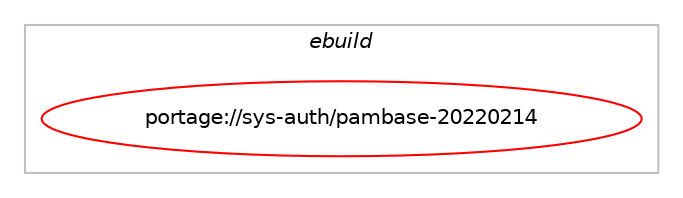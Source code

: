 digraph prolog {

# *************
# Graph options
# *************

newrank=true;
concentrate=true;
compound=true;
graph [rankdir=LR,fontname=Helvetica,fontsize=10,ranksep=1.5];#, ranksep=2.5, nodesep=0.2];
edge  [arrowhead=vee];
node  [fontname=Helvetica,fontsize=10];

# **********
# The ebuild
# **********

subgraph cluster_leftcol {
color=gray;
label=<<i>ebuild</i>>;
id [label="portage://sys-auth/pambase-20220214", color=red, width=4, href="../sys-auth/pambase-20220214.svg"];
}

# ****************
# The dependencies
# ****************

subgraph cluster_midcol {
color=gray;
label=<<i>dependencies</i>>;
subgraph cluster_compile {
fillcolor="#eeeeee";
style=filled;
label=<<i>compile</i>>;
}
subgraph cluster_compileandrun {
fillcolor="#eeeeee";
style=filled;
label=<<i>compile and run</i>>;
}
subgraph cluster_run {
fillcolor="#eeeeee";
style=filled;
label=<<i>run</i>>;
# *** BEGIN UNKNOWN DEPENDENCY TYPE (TODO) ***
# id -> equal(use_conditional_group(positive,caps,portage://sys-auth/pambase-20220214,[package_dependency(portage://sys-auth/pambase-20220214,run,no,sys-libs,libcap,none,[,,],[],[use(enable(pam),none)])]))
# *** END UNKNOWN DEPENDENCY TYPE (TODO) ***

# *** BEGIN UNKNOWN DEPENDENCY TYPE (TODO) ***
# id -> equal(use_conditional_group(positive,elogind,portage://sys-auth/pambase-20220214,[package_dependency(portage://sys-auth/pambase-20220214,run,no,sys-auth,elogind,none,[,,],[],[use(enable(pam),none)])]))
# *** END UNKNOWN DEPENDENCY TYPE (TODO) ***

# *** BEGIN UNKNOWN DEPENDENCY TYPE (TODO) ***
# id -> equal(use_conditional_group(positive,gnome-keyring,portage://sys-auth/pambase-20220214,[package_dependency(portage://sys-auth/pambase-20220214,run,no,gnome-base,gnome-keyring,none,[,,],[],[use(enable(pam),none)])]))
# *** END UNKNOWN DEPENDENCY TYPE (TODO) ***

# *** BEGIN UNKNOWN DEPENDENCY TYPE (TODO) ***
# id -> equal(use_conditional_group(positive,homed,portage://sys-auth/pambase-20220214,[package_dependency(portage://sys-auth/pambase-20220214,run,no,sys-apps,systemd,none,[,,],[],[use(enable(homed),none)])]))
# *** END UNKNOWN DEPENDENCY TYPE (TODO) ***

# *** BEGIN UNKNOWN DEPENDENCY TYPE (TODO) ***
# id -> equal(use_conditional_group(positive,mktemp,portage://sys-auth/pambase-20220214,[package_dependency(portage://sys-auth/pambase-20220214,run,no,sys-auth,pam_mktemp,none,[,,],[],[])]))
# *** END UNKNOWN DEPENDENCY TYPE (TODO) ***

# *** BEGIN UNKNOWN DEPENDENCY TYPE (TODO) ***
# id -> equal(use_conditional_group(positive,pam_krb5,portage://sys-auth/pambase-20220214,[package_dependency(portage://sys-auth/pambase-20220214,run,no,sys-libs,pam,greaterequal,[1.4.0,,,1.4.0],[],[]),package_dependency(portage://sys-auth/pambase-20220214,run,no,sys-auth,pam_krb5,none,[,,],[],[])]))
# *** END UNKNOWN DEPENDENCY TYPE (TODO) ***

# *** BEGIN UNKNOWN DEPENDENCY TYPE (TODO) ***
# id -> equal(use_conditional_group(positive,pam_ssh,portage://sys-auth/pambase-20220214,[package_dependency(portage://sys-auth/pambase-20220214,run,no,sys-auth,pam_ssh,none,[,,],[],[])]))
# *** END UNKNOWN DEPENDENCY TYPE (TODO) ***

# *** BEGIN UNKNOWN DEPENDENCY TYPE (TODO) ***
# id -> equal(use_conditional_group(positive,passwdqc,portage://sys-auth/pambase-20220214,[package_dependency(portage://sys-auth/pambase-20220214,run,no,sys-auth,passwdqc,greaterequal,[1.4.0,,-r1,1.4.0-r1],[],[])]))
# *** END UNKNOWN DEPENDENCY TYPE (TODO) ***

# *** BEGIN UNKNOWN DEPENDENCY TYPE (TODO) ***
# id -> equal(use_conditional_group(positive,pwquality,portage://sys-auth/pambase-20220214,[package_dependency(portage://sys-auth/pambase-20220214,run,no,dev-libs,libpwquality,none,[,,],[],[use(enable(pam),none)])]))
# *** END UNKNOWN DEPENDENCY TYPE (TODO) ***

# *** BEGIN UNKNOWN DEPENDENCY TYPE (TODO) ***
# id -> equal(use_conditional_group(positive,selinux,portage://sys-auth/pambase-20220214,[package_dependency(portage://sys-auth/pambase-20220214,run,no,sys-libs,pam,none,[,,],[],[use(enable(selinux),none)])]))
# *** END UNKNOWN DEPENDENCY TYPE (TODO) ***

# *** BEGIN UNKNOWN DEPENDENCY TYPE (TODO) ***
# id -> equal(use_conditional_group(positive,sha512,portage://sys-auth/pambase-20220214,[package_dependency(portage://sys-auth/pambase-20220214,run,no,sys-libs,pam,greaterequal,[1.4.0,,,1.4.0],[],[])]))
# *** END UNKNOWN DEPENDENCY TYPE (TODO) ***

# *** BEGIN UNKNOWN DEPENDENCY TYPE (TODO) ***
# id -> equal(use_conditional_group(positive,systemd,portage://sys-auth/pambase-20220214,[package_dependency(portage://sys-auth/pambase-20220214,run,no,sys-apps,systemd,none,[,,],[],[use(enable(pam),none)])]))
# *** END UNKNOWN DEPENDENCY TYPE (TODO) ***

# *** BEGIN UNKNOWN DEPENDENCY TYPE (TODO) ***
# id -> equal(use_conditional_group(positive,yescrypt,portage://sys-auth/pambase-20220214,[package_dependency(portage://sys-auth/pambase-20220214,run,no,sys-libs,libxcrypt,none,[,,],[],[use(enable(system),none)])]))
# *** END UNKNOWN DEPENDENCY TYPE (TODO) ***

# *** BEGIN UNKNOWN DEPENDENCY TYPE (TODO) ***
# id -> equal(package_dependency(portage://sys-auth/pambase-20220214,run,no,sys-libs,pam,greaterequal,[1.4.0,,,1.4.0],[],[]))
# *** END UNKNOWN DEPENDENCY TYPE (TODO) ***

}
}

# **************
# The candidates
# **************

subgraph cluster_choices {
rank=same;
color=gray;
label=<<i>candidates</i>>;

}

}
